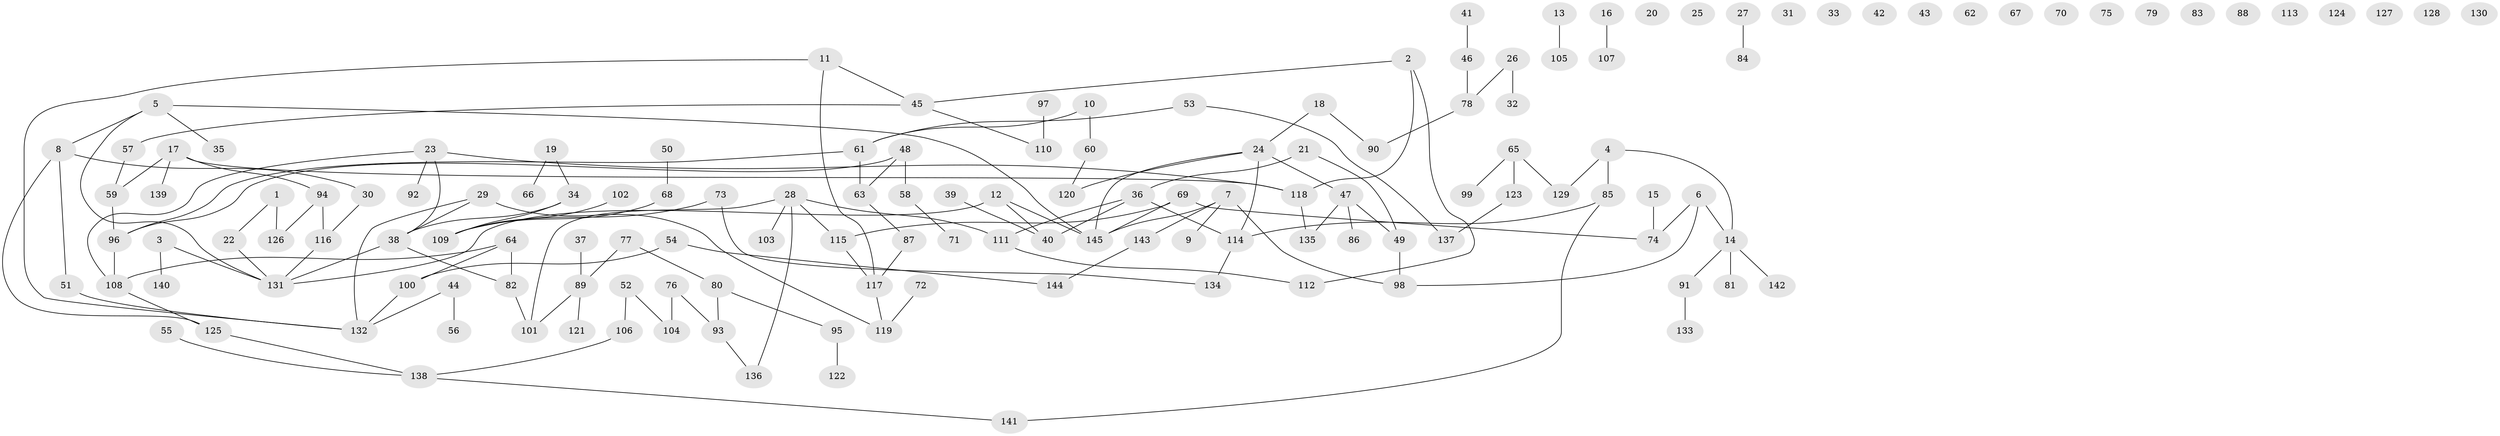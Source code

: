 // Generated by graph-tools (version 1.1) at 2025/49/03/09/25 03:49:14]
// undirected, 145 vertices, 154 edges
graph export_dot {
graph [start="1"]
  node [color=gray90,style=filled];
  1;
  2;
  3;
  4;
  5;
  6;
  7;
  8;
  9;
  10;
  11;
  12;
  13;
  14;
  15;
  16;
  17;
  18;
  19;
  20;
  21;
  22;
  23;
  24;
  25;
  26;
  27;
  28;
  29;
  30;
  31;
  32;
  33;
  34;
  35;
  36;
  37;
  38;
  39;
  40;
  41;
  42;
  43;
  44;
  45;
  46;
  47;
  48;
  49;
  50;
  51;
  52;
  53;
  54;
  55;
  56;
  57;
  58;
  59;
  60;
  61;
  62;
  63;
  64;
  65;
  66;
  67;
  68;
  69;
  70;
  71;
  72;
  73;
  74;
  75;
  76;
  77;
  78;
  79;
  80;
  81;
  82;
  83;
  84;
  85;
  86;
  87;
  88;
  89;
  90;
  91;
  92;
  93;
  94;
  95;
  96;
  97;
  98;
  99;
  100;
  101;
  102;
  103;
  104;
  105;
  106;
  107;
  108;
  109;
  110;
  111;
  112;
  113;
  114;
  115;
  116;
  117;
  118;
  119;
  120;
  121;
  122;
  123;
  124;
  125;
  126;
  127;
  128;
  129;
  130;
  131;
  132;
  133;
  134;
  135;
  136;
  137;
  138;
  139;
  140;
  141;
  142;
  143;
  144;
  145;
  1 -- 22;
  1 -- 126;
  2 -- 45;
  2 -- 112;
  2 -- 118;
  3 -- 131;
  3 -- 140;
  4 -- 14;
  4 -- 85;
  4 -- 129;
  5 -- 8;
  5 -- 35;
  5 -- 131;
  5 -- 145;
  6 -- 14;
  6 -- 74;
  6 -- 98;
  7 -- 9;
  7 -- 98;
  7 -- 143;
  7 -- 145;
  8 -- 30;
  8 -- 51;
  8 -- 125;
  10 -- 60;
  10 -- 61;
  11 -- 45;
  11 -- 117;
  11 -- 132;
  12 -- 40;
  12 -- 131;
  12 -- 145;
  13 -- 105;
  14 -- 81;
  14 -- 91;
  14 -- 142;
  15 -- 74;
  16 -- 107;
  17 -- 59;
  17 -- 94;
  17 -- 118;
  17 -- 139;
  18 -- 24;
  18 -- 90;
  19 -- 34;
  19 -- 66;
  21 -- 36;
  21 -- 49;
  22 -- 131;
  23 -- 38;
  23 -- 92;
  23 -- 108;
  23 -- 118;
  24 -- 47;
  24 -- 114;
  24 -- 120;
  24 -- 145;
  26 -- 32;
  26 -- 78;
  27 -- 84;
  28 -- 101;
  28 -- 103;
  28 -- 111;
  28 -- 115;
  28 -- 136;
  29 -- 38;
  29 -- 119;
  29 -- 132;
  30 -- 116;
  34 -- 38;
  34 -- 109;
  36 -- 40;
  36 -- 111;
  36 -- 114;
  37 -- 89;
  38 -- 82;
  38 -- 131;
  39 -- 40;
  41 -- 46;
  44 -- 56;
  44 -- 132;
  45 -- 57;
  45 -- 110;
  46 -- 78;
  47 -- 49;
  47 -- 86;
  47 -- 135;
  48 -- 58;
  48 -- 63;
  48 -- 96;
  49 -- 98;
  50 -- 68;
  51 -- 132;
  52 -- 104;
  52 -- 106;
  53 -- 61;
  53 -- 137;
  54 -- 100;
  54 -- 144;
  55 -- 138;
  57 -- 59;
  58 -- 71;
  59 -- 96;
  60 -- 120;
  61 -- 63;
  61 -- 96;
  63 -- 87;
  64 -- 82;
  64 -- 100;
  64 -- 108;
  65 -- 99;
  65 -- 123;
  65 -- 129;
  68 -- 109;
  69 -- 74;
  69 -- 115;
  69 -- 145;
  72 -- 119;
  73 -- 109;
  73 -- 134;
  76 -- 93;
  76 -- 104;
  77 -- 80;
  77 -- 89;
  78 -- 90;
  80 -- 93;
  80 -- 95;
  82 -- 101;
  85 -- 114;
  85 -- 141;
  87 -- 117;
  89 -- 101;
  89 -- 121;
  91 -- 133;
  93 -- 136;
  94 -- 116;
  94 -- 126;
  95 -- 122;
  96 -- 108;
  97 -- 110;
  100 -- 132;
  102 -- 109;
  106 -- 138;
  108 -- 125;
  111 -- 112;
  114 -- 134;
  115 -- 117;
  116 -- 131;
  117 -- 119;
  118 -- 135;
  123 -- 137;
  125 -- 138;
  138 -- 141;
  143 -- 144;
}
